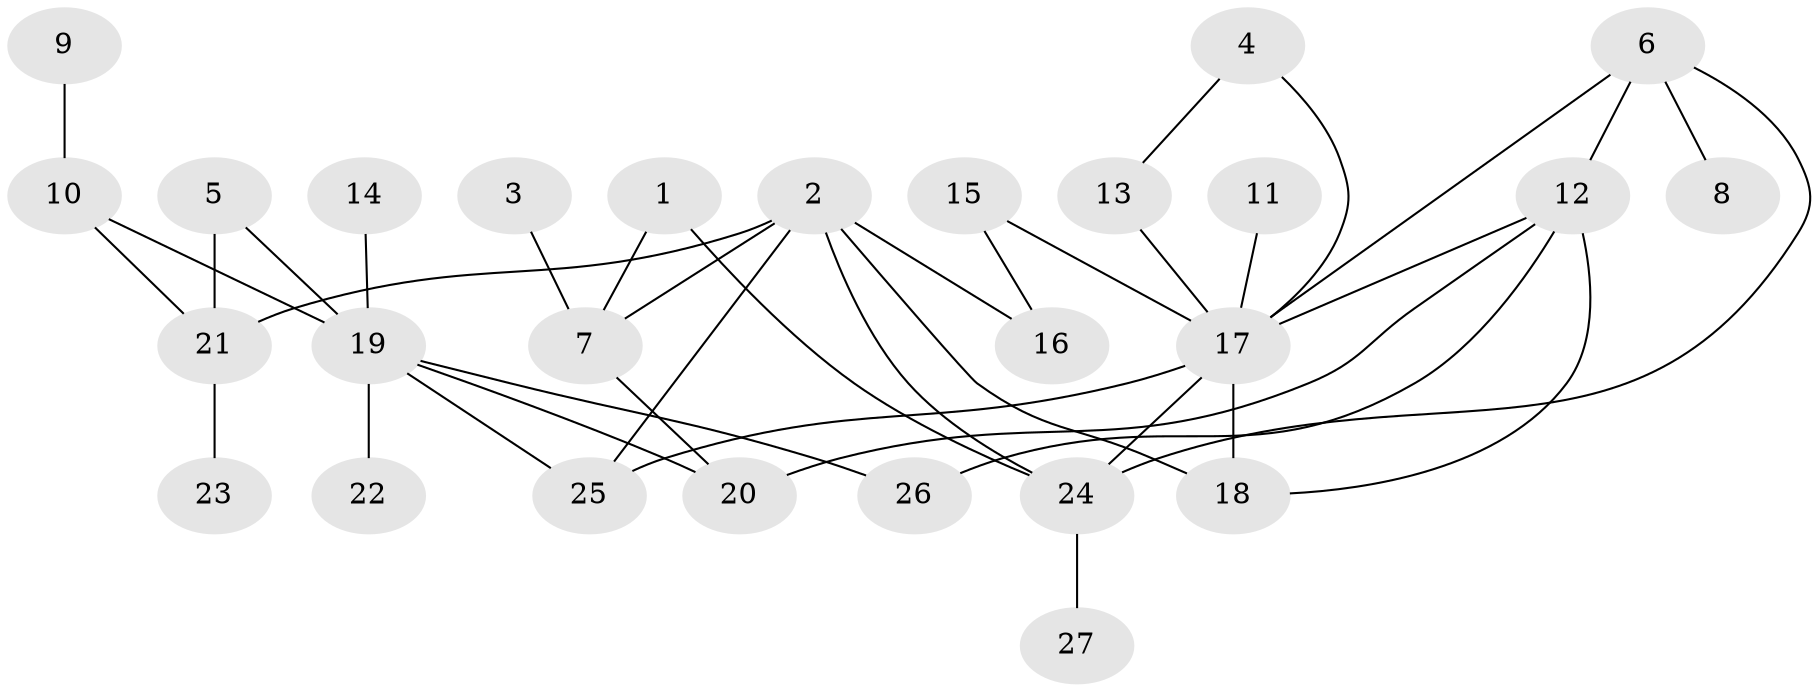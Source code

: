 // original degree distribution, {5: 0.05660377358490566, 2: 0.3584905660377358, 4: 0.1320754716981132, 3: 0.1320754716981132, 1: 0.2641509433962264, 6: 0.05660377358490566}
// Generated by graph-tools (version 1.1) at 2025/49/03/09/25 03:49:23]
// undirected, 27 vertices, 39 edges
graph export_dot {
graph [start="1"]
  node [color=gray90,style=filled];
  1;
  2;
  3;
  4;
  5;
  6;
  7;
  8;
  9;
  10;
  11;
  12;
  13;
  14;
  15;
  16;
  17;
  18;
  19;
  20;
  21;
  22;
  23;
  24;
  25;
  26;
  27;
  1 -- 7 [weight=1.0];
  1 -- 24 [weight=1.0];
  2 -- 7 [weight=1.0];
  2 -- 16 [weight=1.0];
  2 -- 18 [weight=1.0];
  2 -- 21 [weight=1.0];
  2 -- 24 [weight=1.0];
  2 -- 25 [weight=1.0];
  3 -- 7 [weight=1.0];
  4 -- 13 [weight=1.0];
  4 -- 17 [weight=1.0];
  5 -- 19 [weight=1.0];
  5 -- 21 [weight=1.0];
  6 -- 8 [weight=1.0];
  6 -- 12 [weight=1.0];
  6 -- 17 [weight=1.0];
  6 -- 24 [weight=1.0];
  7 -- 20 [weight=1.0];
  9 -- 10 [weight=1.0];
  10 -- 19 [weight=1.0];
  10 -- 21 [weight=1.0];
  11 -- 17 [weight=1.0];
  12 -- 17 [weight=1.0];
  12 -- 18 [weight=1.0];
  12 -- 20 [weight=1.0];
  12 -- 26 [weight=1.0];
  13 -- 17 [weight=1.0];
  14 -- 19 [weight=1.0];
  15 -- 16 [weight=1.0];
  15 -- 17 [weight=1.0];
  17 -- 18 [weight=1.0];
  17 -- 24 [weight=1.0];
  17 -- 25 [weight=1.0];
  19 -- 20 [weight=1.0];
  19 -- 22 [weight=1.0];
  19 -- 25 [weight=1.0];
  19 -- 26 [weight=1.0];
  21 -- 23 [weight=1.0];
  24 -- 27 [weight=1.0];
}
